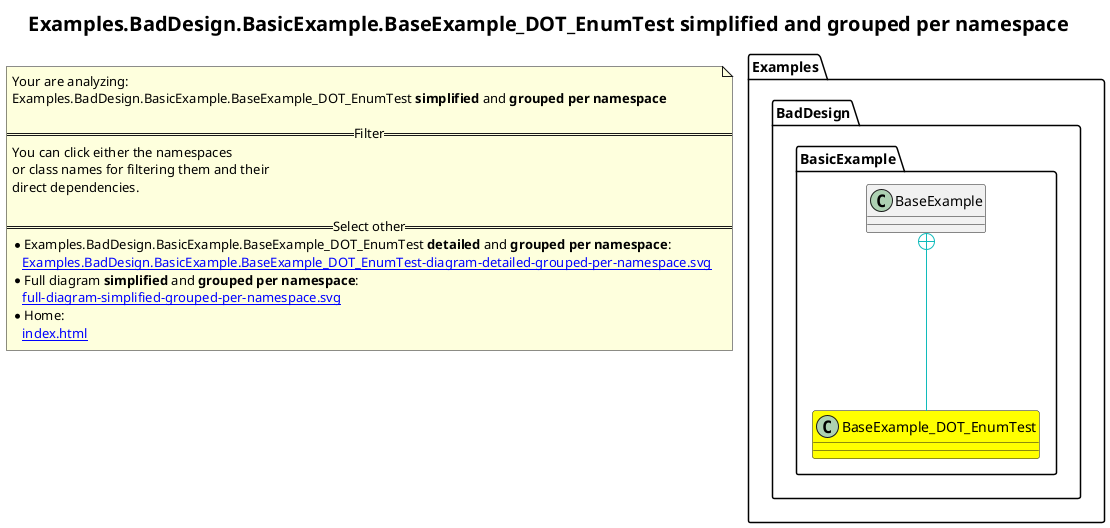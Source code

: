 @startuml
skinparam linetype ortho
title <size:20>Examples.BadDesign.BasicExample.BaseExample_DOT_EnumTest **simplified** and **grouped per namespace**</size>
note "Your are analyzing:\nExamples.BadDesign.BasicExample.BaseExample_DOT_EnumTest **simplified** and **grouped per namespace**\n\n==Filter==\nYou can click either the namespaces \nor class names for filtering them and their\ndirect dependencies.\n\n==Select other==\n* Examples.BadDesign.BasicExample.BaseExample_DOT_EnumTest **detailed** and **grouped per namespace**:\n   [[Examples.BadDesign.BasicExample.BaseExample_DOT_EnumTest-diagram-detailed-grouped-per-namespace.svg]]\n* Full diagram **simplified** and **grouped per namespace**:\n   [[full-diagram-simplified-grouped-per-namespace.svg]]\n* Home:\n   [[index.html]]" as FloatingNote
namespace Examples [[Examples-diagram-simplified-grouped-per-namespace.svg]] {
namespace Examples.BadDesign [[Examples.BadDesign-diagram-simplified-grouped-per-namespace.svg]] {
namespace Examples.BadDesign.BasicExample [[Examples.BadDesign.BasicExample-diagram-simplified-grouped-per-namespace.svg]] {
    class Examples.BadDesign.BasicExample.BaseExample_DOT_EnumTest [[Examples.BadDesign.BasicExample.BaseExample_DOT_EnumTest-diagram-simplified-grouped-per-namespace.svg]] #yellow {
    }
    class Examples.BadDesign.BasicExample.BaseExample [[Examples.BadDesign.BasicExample.BaseExample-diagram-simplified-grouped-per-namespace.svg]]  {
    }
'Compared namespace Examples.BadDesign.BasicExample [[Examples.BadDesign.BasicExample-diagram-simplified-grouped-per-namespace.svg]] { with last element of     }
' Closing all previous_sub_namespace_list namespace None because file analysis is finished.
' Closing namespace BasicExample
}
' Closing namespace BadDesign
}
' Closing namespace Examples
}
 ' *************************************** 
 ' *************************************** 
 ' *************************************** 
' Class relations extracted from namespace:
' Examples.BadDesign.BasicExample
Examples.BadDesign.BasicExample.BaseExample +-[#10BBBB]- Examples.BadDesign.BasicExample.BaseExample_DOT_EnumTest 
@enduml